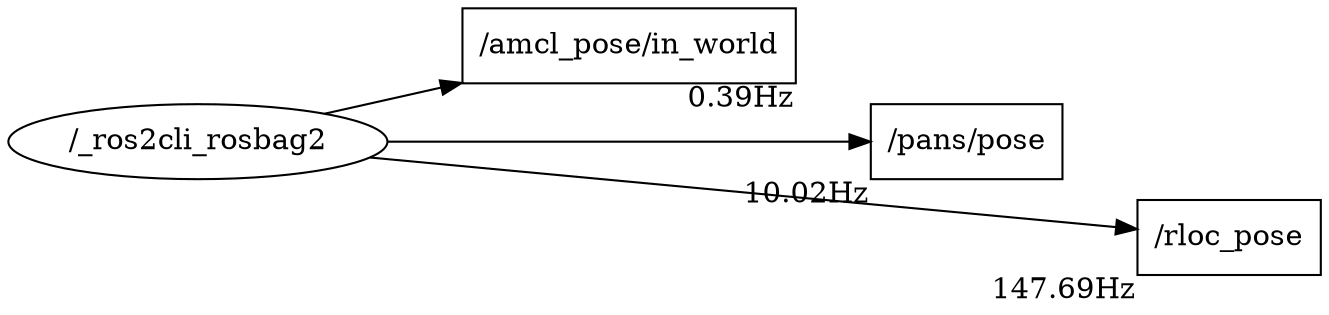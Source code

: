 strict digraph ros2_extraction {
	graph [rankdir=LR];
	"/_ros2cli_rosbag2"	[label="/_ros2cli_rosbag2"];
	"/amcl_pose/in_world"	[label="/amcl_pose/in_world",
		shape=rectangle,
		xlabel="0.39Hz"];
	"/_ros2cli_rosbag2" -> "/amcl_pose/in_world"	[minlen=1];
	"/pans/pose"	[label="/pans/pose",
		shape=rectangle,
		xlabel="10.02Hz"];
	"/_ros2cli_rosbag2" -> "/pans/pose"	[minlen=2];
	"/rloc_pose"	[label="/rloc_pose",
		shape=rectangle,
		xlabel="147.69Hz"];
	"/_ros2cli_rosbag2" -> "/rloc_pose"	[minlen=3];
}
